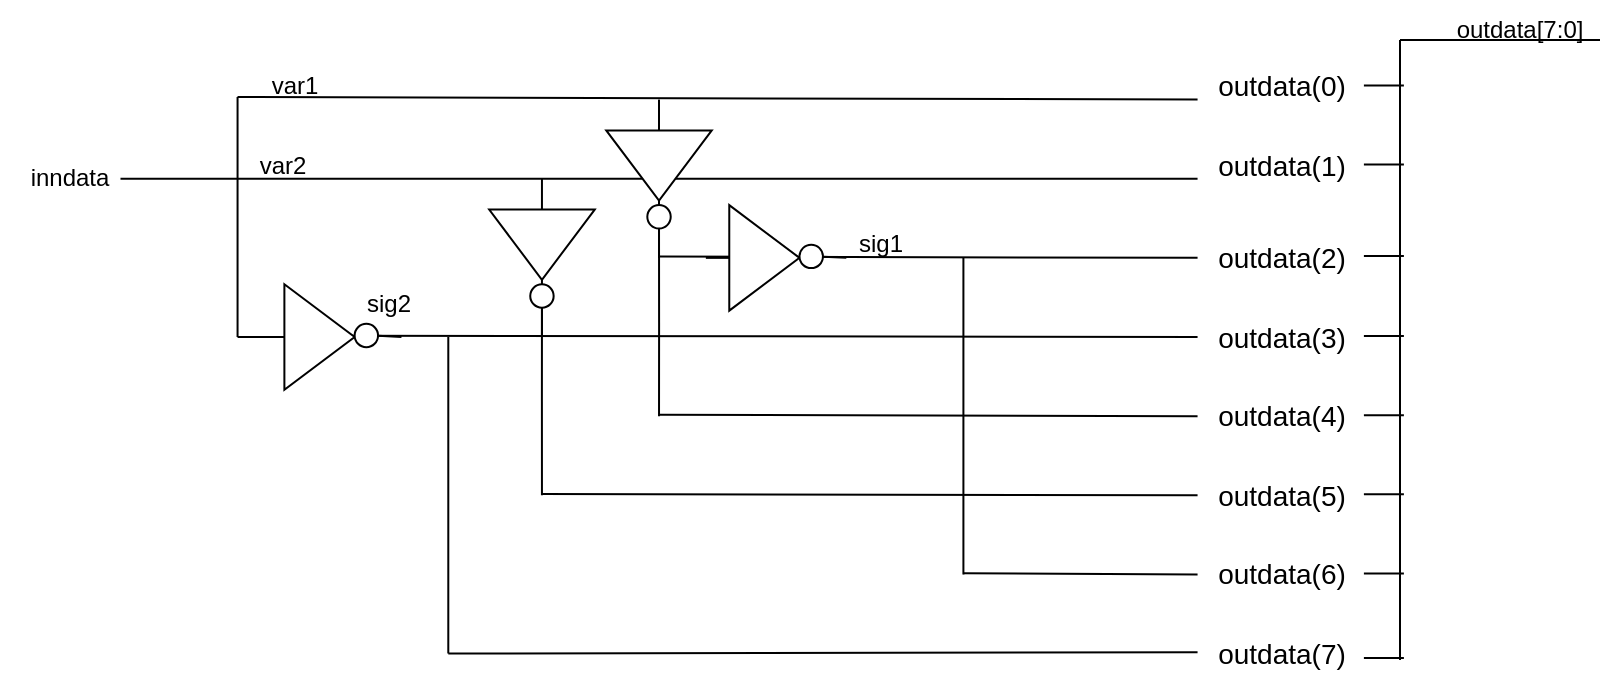 <mxfile version="23.1.0" type="github">
  <diagram name="Page-1" id="vY0zwNQeNnIomx_tzhwQ">
    <mxGraphModel dx="1434" dy="795" grid="1" gridSize="10" guides="1" tooltips="1" connect="1" arrows="1" fold="1" page="1" pageScale="1" pageWidth="850" pageHeight="1100" math="0" shadow="0">
      <root>
        <mxCell id="0" />
        <mxCell id="1" parent="0" />
        <mxCell id="vMYYqLvwTdEVMoVklrqp-1" value="inndata" style="text;html=1;strokeColor=none;fillColor=none;align=center;verticalAlign=middle;whiteSpace=wrap;rounded=0;" parent="1" vertex="1">
          <mxGeometry x="20" y="289.57" width="70.244" height="39.574" as="geometry" />
        </mxCell>
        <mxCell id="vMYYqLvwTdEVMoVklrqp-5" value="" style="endArrow=none;html=1;rounded=0;" parent="1" edge="1">
          <mxGeometry width="50" height="50" relative="1" as="geometry">
            <mxPoint x="138.78" y="388.511" as="sourcePoint" />
            <mxPoint x="138.78" y="268.468" as="targetPoint" />
            <Array as="points">
              <mxPoint x="138.78" y="308.043" />
            </Array>
          </mxGeometry>
        </mxCell>
        <mxCell id="vMYYqLvwTdEVMoVklrqp-7" value="" style="endArrow=none;html=1;rounded=0;" parent="1" edge="1">
          <mxGeometry width="50" height="50" relative="1" as="geometry">
            <mxPoint x="138.78" y="268.468" as="sourcePoint" />
            <mxPoint x="618.78" y="269.787" as="targetPoint" />
          </mxGeometry>
        </mxCell>
        <mxCell id="vMYYqLvwTdEVMoVklrqp-8" value="" style="endArrow=none;html=1;rounded=0;" parent="1" edge="1">
          <mxGeometry width="50" height="50" relative="1" as="geometry">
            <mxPoint x="138.78" y="388.511" as="sourcePoint" />
            <mxPoint x="162.195" y="388.511" as="targetPoint" />
          </mxGeometry>
        </mxCell>
        <mxCell id="vMYYqLvwTdEVMoVklrqp-10" value="" style="endArrow=none;html=1;rounded=0;" parent="1" edge="1">
          <mxGeometry width="50" height="50" relative="1" as="geometry">
            <mxPoint x="162.195" y="387.191" as="sourcePoint" />
            <mxPoint x="197.317" y="387.851" as="targetPoint" />
          </mxGeometry>
        </mxCell>
        <mxCell id="vMYYqLvwTdEVMoVklrqp-15" value="" style="endArrow=none;html=1;rounded=0;" parent="1" edge="1">
          <mxGeometry width="50" height="50" relative="1" as="geometry">
            <mxPoint x="197.317" y="387.851" as="sourcePoint" />
            <mxPoint x="618.78" y="388.511" as="targetPoint" />
          </mxGeometry>
        </mxCell>
        <mxCell id="vMYYqLvwTdEVMoVklrqp-41" value="" style="endArrow=none;html=1;rounded=0;" parent="1" edge="1">
          <mxGeometry width="50" height="50" relative="1" as="geometry">
            <mxPoint x="80.244" y="309.362" as="sourcePoint" />
            <mxPoint x="138.78" y="309.362" as="targetPoint" />
          </mxGeometry>
        </mxCell>
        <mxCell id="vMYYqLvwTdEVMoVklrqp-53" value="var2" style="text;html=1;strokeColor=none;fillColor=none;align=center;verticalAlign=middle;whiteSpace=wrap;rounded=0;" parent="1" vertex="1">
          <mxGeometry x="150.488" y="296.17" width="23.415" height="13.191" as="geometry" />
        </mxCell>
        <mxCell id="vMYYqLvwTdEVMoVklrqp-54" value="&lt;font style=&quot;font-size: 14px;&quot;&gt;outdata(7)&lt;/font&gt;" style="text;html=1;strokeColor=none;fillColor=none;align=center;verticalAlign=middle;whiteSpace=wrap;rounded=0;" parent="1" vertex="1">
          <mxGeometry x="625.852" y="533.617" width="70.244" height="26.383" as="geometry" />
        </mxCell>
        <mxCell id="vMYYqLvwTdEVMoVklrqp-85" value="&lt;font style=&quot;font-size: 14px;&quot;&gt;outdata(6)&lt;/font&gt;" style="text;html=1;strokeColor=none;fillColor=none;align=center;verticalAlign=middle;whiteSpace=wrap;rounded=0;" parent="1" vertex="1">
          <mxGeometry x="625.852" y="494.043" width="70.244" height="26.383" as="geometry" />
        </mxCell>
        <mxCell id="vMYYqLvwTdEVMoVklrqp-87" value="&lt;font style=&quot;font-size: 14px;&quot;&gt;outdata(5)&lt;/font&gt;" style="text;html=1;strokeColor=none;fillColor=none;align=center;verticalAlign=middle;whiteSpace=wrap;rounded=0;" parent="1" vertex="1">
          <mxGeometry x="619.999" y="454.468" width="81.951" height="26.383" as="geometry" />
        </mxCell>
        <mxCell id="vMYYqLvwTdEVMoVklrqp-88" value="&lt;font style=&quot;font-size: 14px;&quot;&gt;outdata(4)&lt;/font&gt;" style="text;html=1;strokeColor=none;fillColor=none;align=center;verticalAlign=middle;whiteSpace=wrap;rounded=0;" parent="1" vertex="1">
          <mxGeometry x="625.852" y="414.894" width="70.244" height="26.383" as="geometry" />
        </mxCell>
        <mxCell id="vMYYqLvwTdEVMoVklrqp-89" value="&lt;font style=&quot;font-size: 14px;&quot;&gt;outdata(3)&lt;/font&gt;" style="text;html=1;strokeColor=none;fillColor=none;align=center;verticalAlign=middle;whiteSpace=wrap;rounded=0;" parent="1" vertex="1">
          <mxGeometry x="625.852" y="375.319" width="70.244" height="26.383" as="geometry" />
        </mxCell>
        <mxCell id="vMYYqLvwTdEVMoVklrqp-90" value="&lt;font style=&quot;font-size: 14px;&quot;&gt;outdata(2)&lt;/font&gt;" style="text;html=1;strokeColor=none;fillColor=none;align=center;verticalAlign=middle;whiteSpace=wrap;rounded=0;" parent="1" vertex="1">
          <mxGeometry x="625.852" y="335.745" width="70.244" height="26.383" as="geometry" />
        </mxCell>
        <mxCell id="vMYYqLvwTdEVMoVklrqp-91" value="&lt;font style=&quot;font-size: 14px;&quot;&gt;outdata(1)&lt;/font&gt;" style="text;html=1;strokeColor=none;fillColor=none;align=center;verticalAlign=middle;whiteSpace=wrap;rounded=0;" parent="1" vertex="1">
          <mxGeometry x="619.999" y="289.574" width="81.951" height="26.383" as="geometry" />
        </mxCell>
        <mxCell id="vMYYqLvwTdEVMoVklrqp-92" value="&lt;font style=&quot;font-size: 14px;&quot;&gt;outdata(0)&lt;/font&gt;" style="text;html=1;strokeColor=none;fillColor=none;align=center;verticalAlign=middle;whiteSpace=wrap;rounded=0;" parent="1" vertex="1">
          <mxGeometry x="625.852" y="250" width="70.244" height="26.383" as="geometry" />
        </mxCell>
        <mxCell id="Tq36HS-asxwLY33G0bUq-10" value="" style="endArrow=none;html=1;rounded=0;" edge="1" parent="1">
          <mxGeometry width="50" height="50" relative="1" as="geometry">
            <mxPoint x="138.78" y="309.362" as="sourcePoint" />
            <mxPoint x="618.78" y="309.362" as="targetPoint" />
          </mxGeometry>
        </mxCell>
        <mxCell id="Tq36HS-asxwLY33G0bUq-11" value="var1" style="text;html=1;strokeColor=none;fillColor=none;align=center;verticalAlign=middle;whiteSpace=wrap;rounded=0;" vertex="1" parent="1">
          <mxGeometry x="150.488" y="256.596" width="35.122" height="13.191" as="geometry" />
        </mxCell>
        <mxCell id="Tq36HS-asxwLY33G0bUq-13" value="" style="group" vertex="1" connectable="0" parent="1">
          <mxGeometry x="150.488" y="362.128" width="81.951" height="52.766" as="geometry" />
        </mxCell>
        <mxCell id="Tq36HS-asxwLY33G0bUq-14" value="" style="endArrow=none;html=1;rounded=0;" edge="1" parent="Tq36HS-asxwLY33G0bUq-13" source="Tq36HS-asxwLY33G0bUq-18">
          <mxGeometry width="50" height="50" relative="1" as="geometry">
            <mxPoint x="11.707" y="26.383" as="sourcePoint" />
            <mxPoint x="70.244" y="26.383" as="targetPoint" />
          </mxGeometry>
        </mxCell>
        <mxCell id="Tq36HS-asxwLY33G0bUq-15" value="" style="endArrow=none;html=1;rounded=0;" edge="1" parent="Tq36HS-asxwLY33G0bUq-13" target="Tq36HS-asxwLY33G0bUq-16">
          <mxGeometry width="50" height="50" relative="1" as="geometry">
            <mxPoint y="26.383" as="sourcePoint" />
            <mxPoint x="70.244" y="26.383" as="targetPoint" />
          </mxGeometry>
        </mxCell>
        <mxCell id="Tq36HS-asxwLY33G0bUq-16" value="" style="triangle;whiteSpace=wrap;html=1;" vertex="1" parent="Tq36HS-asxwLY33G0bUq-13">
          <mxGeometry x="11.707" width="35.122" height="52.766" as="geometry" />
        </mxCell>
        <mxCell id="Tq36HS-asxwLY33G0bUq-17" value="" style="endArrow=none;html=1;rounded=0;" edge="1" parent="Tq36HS-asxwLY33G0bUq-13" source="Tq36HS-asxwLY33G0bUq-16" target="Tq36HS-asxwLY33G0bUq-18">
          <mxGeometry width="50" height="50" relative="1" as="geometry">
            <mxPoint x="58.537" y="26.383" as="sourcePoint" />
            <mxPoint x="70.244" y="26.383" as="targetPoint" />
          </mxGeometry>
        </mxCell>
        <mxCell id="Tq36HS-asxwLY33G0bUq-18" value="" style="ellipse;whiteSpace=wrap;html=1;aspect=fixed;" vertex="1" parent="Tq36HS-asxwLY33G0bUq-13">
          <mxGeometry x="46.829" y="19.787" width="11.707" height="11.707" as="geometry" />
        </mxCell>
        <mxCell id="vMYYqLvwTdEVMoVklrqp-52" value="&lt;div&gt;sig2&lt;/div&gt;" style="text;html=1;strokeColor=none;fillColor=none;align=center;verticalAlign=middle;whiteSpace=wrap;rounded=0;" parent="Tq36HS-asxwLY33G0bUq-13" vertex="1">
          <mxGeometry x="46.829" width="35.122" height="19.787" as="geometry" />
        </mxCell>
        <mxCell id="Tq36HS-asxwLY33G0bUq-21" value="" style="endArrow=none;html=1;rounded=0;" edge="1" parent="1">
          <mxGeometry width="50" height="50" relative="1" as="geometry">
            <mxPoint x="349.512" y="348.936" as="sourcePoint" />
            <mxPoint x="349.512" y="282.979" as="targetPoint" />
          </mxGeometry>
        </mxCell>
        <mxCell id="Tq36HS-asxwLY33G0bUq-23" value="" style="group;rotation=90;" vertex="1" connectable="0" parent="1">
          <mxGeometry x="314.39" y="282.979" width="70.244" height="52.766" as="geometry" />
        </mxCell>
        <mxCell id="Tq36HS-asxwLY33G0bUq-24" value="" style="endArrow=none;html=1;rounded=0;" edge="1" parent="Tq36HS-asxwLY33G0bUq-23" source="Tq36HS-asxwLY33G0bUq-28">
          <mxGeometry width="50" height="50" relative="1" as="geometry">
            <mxPoint x="35.122" as="sourcePoint" />
            <mxPoint x="35.122" y="65.957" as="targetPoint" />
          </mxGeometry>
        </mxCell>
        <mxCell id="Tq36HS-asxwLY33G0bUq-25" value="" style="endArrow=none;html=1;rounded=0;" edge="1" parent="Tq36HS-asxwLY33G0bUq-23" target="Tq36HS-asxwLY33G0bUq-26">
          <mxGeometry width="50" height="50" relative="1" as="geometry">
            <mxPoint x="35.122" y="-13.191" as="sourcePoint" />
            <mxPoint x="35.122" y="65.957" as="targetPoint" />
          </mxGeometry>
        </mxCell>
        <mxCell id="Tq36HS-asxwLY33G0bUq-26" value="" style="triangle;whiteSpace=wrap;html=1;rotation=90;" vertex="1" parent="Tq36HS-asxwLY33G0bUq-23">
          <mxGeometry x="17.561" y="-6.596" width="35.122" height="52.766" as="geometry" />
        </mxCell>
        <mxCell id="Tq36HS-asxwLY33G0bUq-27" value="" style="endArrow=none;html=1;rounded=0;" edge="1" parent="Tq36HS-asxwLY33G0bUq-23" source="Tq36HS-asxwLY33G0bUq-26" target="Tq36HS-asxwLY33G0bUq-28">
          <mxGeometry width="50" height="50" relative="1" as="geometry">
            <mxPoint x="35.122" y="52.766" as="sourcePoint" />
            <mxPoint x="35.122" y="65.957" as="targetPoint" />
          </mxGeometry>
        </mxCell>
        <mxCell id="Tq36HS-asxwLY33G0bUq-71" style="edgeStyle=orthogonalEdgeStyle;rounded=0;orthogonalLoop=1;jettySize=auto;html=1;endArrow=none;endFill=0;" edge="1" parent="Tq36HS-asxwLY33G0bUq-23" source="Tq36HS-asxwLY33G0bUq-28">
          <mxGeometry relative="1" as="geometry">
            <mxPoint x="35.122" y="145.106" as="targetPoint" />
          </mxGeometry>
        </mxCell>
        <mxCell id="Tq36HS-asxwLY33G0bUq-28" value="" style="ellipse;whiteSpace=wrap;html=1;aspect=fixed;rotation=90;" vertex="1" parent="Tq36HS-asxwLY33G0bUq-23">
          <mxGeometry x="29.268" y="39.574" width="11.707" height="11.707" as="geometry" />
        </mxCell>
        <mxCell id="Tq36HS-asxwLY33G0bUq-29" value="" style="endArrow=none;html=1;rounded=0;" edge="1" parent="1">
          <mxGeometry width="50" height="50" relative="1" as="geometry">
            <mxPoint x="244.146" y="546.809" as="sourcePoint" />
            <mxPoint x="618.78" y="546.149" as="targetPoint" />
          </mxGeometry>
        </mxCell>
        <mxCell id="Tq36HS-asxwLY33G0bUq-30" value="" style="endArrow=none;html=1;rounded=0;" edge="1" parent="1">
          <mxGeometry width="50" height="50" relative="1" as="geometry">
            <mxPoint x="349.512" y="348.277" as="sourcePoint" />
            <mxPoint x="618.78" y="348.936" as="targetPoint" />
          </mxGeometry>
        </mxCell>
        <mxCell id="Tq36HS-asxwLY33G0bUq-38" value="sig1" style="text;html=1;strokeColor=none;fillColor=none;align=center;verticalAlign=middle;whiteSpace=wrap;rounded=0;" vertex="1" parent="1">
          <mxGeometry x="443.171" y="335.745" width="35.122" height="13.191" as="geometry" />
        </mxCell>
        <mxCell id="Tq36HS-asxwLY33G0bUq-39" value="" style="group" vertex="1" connectable="0" parent="1">
          <mxGeometry x="372.927" y="322.553" width="70.244" height="52.766" as="geometry" />
        </mxCell>
        <mxCell id="Tq36HS-asxwLY33G0bUq-40" value="" style="endArrow=none;html=1;rounded=0;" edge="1" parent="Tq36HS-asxwLY33G0bUq-39" source="Tq36HS-asxwLY33G0bUq-44">
          <mxGeometry width="50" height="50" relative="1" as="geometry">
            <mxPoint x="11.707" y="26.383" as="sourcePoint" />
            <mxPoint x="70.244" y="26.383" as="targetPoint" />
          </mxGeometry>
        </mxCell>
        <mxCell id="Tq36HS-asxwLY33G0bUq-41" value="" style="endArrow=none;html=1;rounded=0;" edge="1" parent="Tq36HS-asxwLY33G0bUq-39" target="Tq36HS-asxwLY33G0bUq-42">
          <mxGeometry width="50" height="50" relative="1" as="geometry">
            <mxPoint y="26.383" as="sourcePoint" />
            <mxPoint x="70.244" y="26.383" as="targetPoint" />
          </mxGeometry>
        </mxCell>
        <mxCell id="Tq36HS-asxwLY33G0bUq-42" value="" style="triangle;whiteSpace=wrap;html=1;" vertex="1" parent="Tq36HS-asxwLY33G0bUq-39">
          <mxGeometry x="11.707" width="35.122" height="52.766" as="geometry" />
        </mxCell>
        <mxCell id="Tq36HS-asxwLY33G0bUq-43" value="" style="endArrow=none;html=1;rounded=0;" edge="1" parent="Tq36HS-asxwLY33G0bUq-39" source="Tq36HS-asxwLY33G0bUq-42" target="Tq36HS-asxwLY33G0bUq-44">
          <mxGeometry width="50" height="50" relative="1" as="geometry">
            <mxPoint x="58.537" y="26.383" as="sourcePoint" />
            <mxPoint x="70.244" y="26.383" as="targetPoint" />
          </mxGeometry>
        </mxCell>
        <mxCell id="Tq36HS-asxwLY33G0bUq-44" value="" style="ellipse;whiteSpace=wrap;html=1;aspect=fixed;" vertex="1" parent="Tq36HS-asxwLY33G0bUq-39">
          <mxGeometry x="46.829" y="19.787" width="11.707" height="11.707" as="geometry" />
        </mxCell>
        <mxCell id="Tq36HS-asxwLY33G0bUq-46" value="" style="endArrow=none;html=1;rounded=0;" edge="1" parent="1">
          <mxGeometry width="50" height="50" relative="1" as="geometry">
            <mxPoint x="244.146" y="546.809" as="sourcePoint" />
            <mxPoint x="244.146" y="388.511" as="targetPoint" />
          </mxGeometry>
        </mxCell>
        <mxCell id="Tq36HS-asxwLY33G0bUq-64" value="" style="group;rotation=90;" vertex="1" connectable="0" parent="1">
          <mxGeometry x="255.854" y="322.553" width="70.244" height="52.766" as="geometry" />
        </mxCell>
        <mxCell id="Tq36HS-asxwLY33G0bUq-65" value="" style="endArrow=none;html=1;rounded=0;" edge="1" parent="Tq36HS-asxwLY33G0bUq-64" source="Tq36HS-asxwLY33G0bUq-70">
          <mxGeometry width="50" height="50" relative="1" as="geometry">
            <mxPoint x="35.122" as="sourcePoint" />
            <mxPoint x="35.122" y="65.957" as="targetPoint" />
          </mxGeometry>
        </mxCell>
        <mxCell id="Tq36HS-asxwLY33G0bUq-66" value="" style="endArrow=none;html=1;rounded=0;" edge="1" parent="Tq36HS-asxwLY33G0bUq-64" target="Tq36HS-asxwLY33G0bUq-67">
          <mxGeometry width="50" height="50" relative="1" as="geometry">
            <mxPoint x="35.122" y="-13.191" as="sourcePoint" />
            <mxPoint x="35.122" y="65.957" as="targetPoint" />
          </mxGeometry>
        </mxCell>
        <mxCell id="Tq36HS-asxwLY33G0bUq-67" value="" style="triangle;whiteSpace=wrap;html=1;rotation=90;" vertex="1" parent="Tq36HS-asxwLY33G0bUq-64">
          <mxGeometry x="17.561" y="-6.596" width="35.122" height="52.766" as="geometry" />
        </mxCell>
        <mxCell id="Tq36HS-asxwLY33G0bUq-68" value="" style="endArrow=none;html=1;rounded=0;" edge="1" parent="Tq36HS-asxwLY33G0bUq-64" source="Tq36HS-asxwLY33G0bUq-67" target="Tq36HS-asxwLY33G0bUq-70">
          <mxGeometry width="50" height="50" relative="1" as="geometry">
            <mxPoint x="35.122" y="52.766" as="sourcePoint" />
            <mxPoint x="35.122" y="65.957" as="targetPoint" />
          </mxGeometry>
        </mxCell>
        <mxCell id="Tq36HS-asxwLY33G0bUq-69" style="edgeStyle=orthogonalEdgeStyle;rounded=0;orthogonalLoop=1;jettySize=auto;html=1;endArrow=none;endFill=0;" edge="1" parent="Tq36HS-asxwLY33G0bUq-64" source="Tq36HS-asxwLY33G0bUq-70">
          <mxGeometry relative="1" as="geometry">
            <mxPoint x="35.122" y="145.106" as="targetPoint" />
          </mxGeometry>
        </mxCell>
        <mxCell id="Tq36HS-asxwLY33G0bUq-70" value="" style="ellipse;whiteSpace=wrap;html=1;aspect=fixed;rotation=90;" vertex="1" parent="Tq36HS-asxwLY33G0bUq-64">
          <mxGeometry x="29.268" y="39.574" width="11.707" height="11.707" as="geometry" />
        </mxCell>
        <mxCell id="Tq36HS-asxwLY33G0bUq-72" value="" style="endArrow=none;html=1;rounded=0;" edge="1" parent="1">
          <mxGeometry width="50" height="50" relative="1" as="geometry">
            <mxPoint x="349.512" y="427.426" as="sourcePoint" />
            <mxPoint x="618.78" y="428.085" as="targetPoint" />
          </mxGeometry>
        </mxCell>
        <mxCell id="Tq36HS-asxwLY33G0bUq-73" value="" style="endArrow=none;html=1;rounded=0;" edge="1" parent="1">
          <mxGeometry width="50" height="50" relative="1" as="geometry">
            <mxPoint x="290.976" y="467" as="sourcePoint" />
            <mxPoint x="618.78" y="467.66" as="targetPoint" />
          </mxGeometry>
        </mxCell>
        <mxCell id="Tq36HS-asxwLY33G0bUq-74" value="" style="endArrow=none;html=1;rounded=0;" edge="1" parent="1">
          <mxGeometry width="50" height="50" relative="1" as="geometry">
            <mxPoint x="501.707" y="507.234" as="sourcePoint" />
            <mxPoint x="501.707" y="348.936" as="targetPoint" />
          </mxGeometry>
        </mxCell>
        <mxCell id="Tq36HS-asxwLY33G0bUq-75" value="" style="endArrow=none;html=1;rounded=0;" edge="1" parent="1">
          <mxGeometry width="50" height="50" relative="1" as="geometry">
            <mxPoint x="501.707" y="506.574" as="sourcePoint" />
            <mxPoint x="618.78" y="507.234" as="targetPoint" />
          </mxGeometry>
        </mxCell>
        <mxCell id="Tq36HS-asxwLY33G0bUq-77" value="" style="endArrow=none;html=1;rounded=0;" edge="1" parent="1">
          <mxGeometry width="50" height="50" relative="1" as="geometry">
            <mxPoint x="720" y="550" as="sourcePoint" />
            <mxPoint x="720" y="240" as="targetPoint" />
          </mxGeometry>
        </mxCell>
        <mxCell id="Tq36HS-asxwLY33G0bUq-79" value="" style="endArrow=none;html=1;rounded=0;" edge="1" parent="1">
          <mxGeometry width="50" height="50" relative="1" as="geometry">
            <mxPoint x="701.95" y="262.69" as="sourcePoint" />
            <mxPoint x="721.95" y="262.69" as="targetPoint" />
          </mxGeometry>
        </mxCell>
        <mxCell id="Tq36HS-asxwLY33G0bUq-81" value="" style="endArrow=none;html=1;rounded=0;" edge="1" parent="1">
          <mxGeometry width="50" height="50" relative="1" as="geometry">
            <mxPoint x="701.95" y="549" as="sourcePoint" />
            <mxPoint x="721.95" y="549" as="targetPoint" />
          </mxGeometry>
        </mxCell>
        <mxCell id="Tq36HS-asxwLY33G0bUq-82" value="" style="endArrow=none;html=1;rounded=0;" edge="1" parent="1">
          <mxGeometry width="50" height="50" relative="1" as="geometry">
            <mxPoint x="701.95" y="302.27" as="sourcePoint" />
            <mxPoint x="721.95" y="302.27" as="targetPoint" />
          </mxGeometry>
        </mxCell>
        <mxCell id="Tq36HS-asxwLY33G0bUq-83" value="" style="endArrow=none;html=1;rounded=0;" edge="1" parent="1">
          <mxGeometry width="50" height="50" relative="1" as="geometry">
            <mxPoint x="701.95" y="506.73" as="sourcePoint" />
            <mxPoint x="721.95" y="506.73" as="targetPoint" />
          </mxGeometry>
        </mxCell>
        <mxCell id="Tq36HS-asxwLY33G0bUq-84" value="" style="endArrow=none;html=1;rounded=0;" edge="1" parent="1">
          <mxGeometry width="50" height="50" relative="1" as="geometry">
            <mxPoint x="701.95" y="467.16" as="sourcePoint" />
            <mxPoint x="721.95" y="467.16" as="targetPoint" />
          </mxGeometry>
        </mxCell>
        <mxCell id="Tq36HS-asxwLY33G0bUq-85" value="" style="endArrow=none;html=1;rounded=0;" edge="1" parent="1">
          <mxGeometry width="50" height="50" relative="1" as="geometry">
            <mxPoint x="701.95" y="427.59" as="sourcePoint" />
            <mxPoint x="721.95" y="427.59" as="targetPoint" />
          </mxGeometry>
        </mxCell>
        <mxCell id="Tq36HS-asxwLY33G0bUq-86" value="" style="endArrow=none;html=1;rounded=0;" edge="1" parent="1">
          <mxGeometry width="50" height="50" relative="1" as="geometry">
            <mxPoint x="701.95" y="388.01" as="sourcePoint" />
            <mxPoint x="721.95" y="388.01" as="targetPoint" />
          </mxGeometry>
        </mxCell>
        <mxCell id="Tq36HS-asxwLY33G0bUq-87" value="" style="endArrow=none;html=1;rounded=0;" edge="1" parent="1">
          <mxGeometry width="50" height="50" relative="1" as="geometry">
            <mxPoint x="701.95" y="347.94" as="sourcePoint" />
            <mxPoint x="721.95" y="347.94" as="targetPoint" />
          </mxGeometry>
        </mxCell>
        <mxCell id="Tq36HS-asxwLY33G0bUq-88" value="outdata[7:0]" style="text;html=1;strokeColor=none;fillColor=none;align=center;verticalAlign=middle;whiteSpace=wrap;rounded=0;" vertex="1" parent="1">
          <mxGeometry x="750" y="220" width="60" height="30" as="geometry" />
        </mxCell>
        <mxCell id="Tq36HS-asxwLY33G0bUq-89" value="" style="endArrow=none;html=1;rounded=0;" edge="1" parent="1">
          <mxGeometry width="50" height="50" relative="1" as="geometry">
            <mxPoint x="720" y="240" as="sourcePoint" />
            <mxPoint x="820" y="240" as="targetPoint" />
          </mxGeometry>
        </mxCell>
      </root>
    </mxGraphModel>
  </diagram>
</mxfile>
